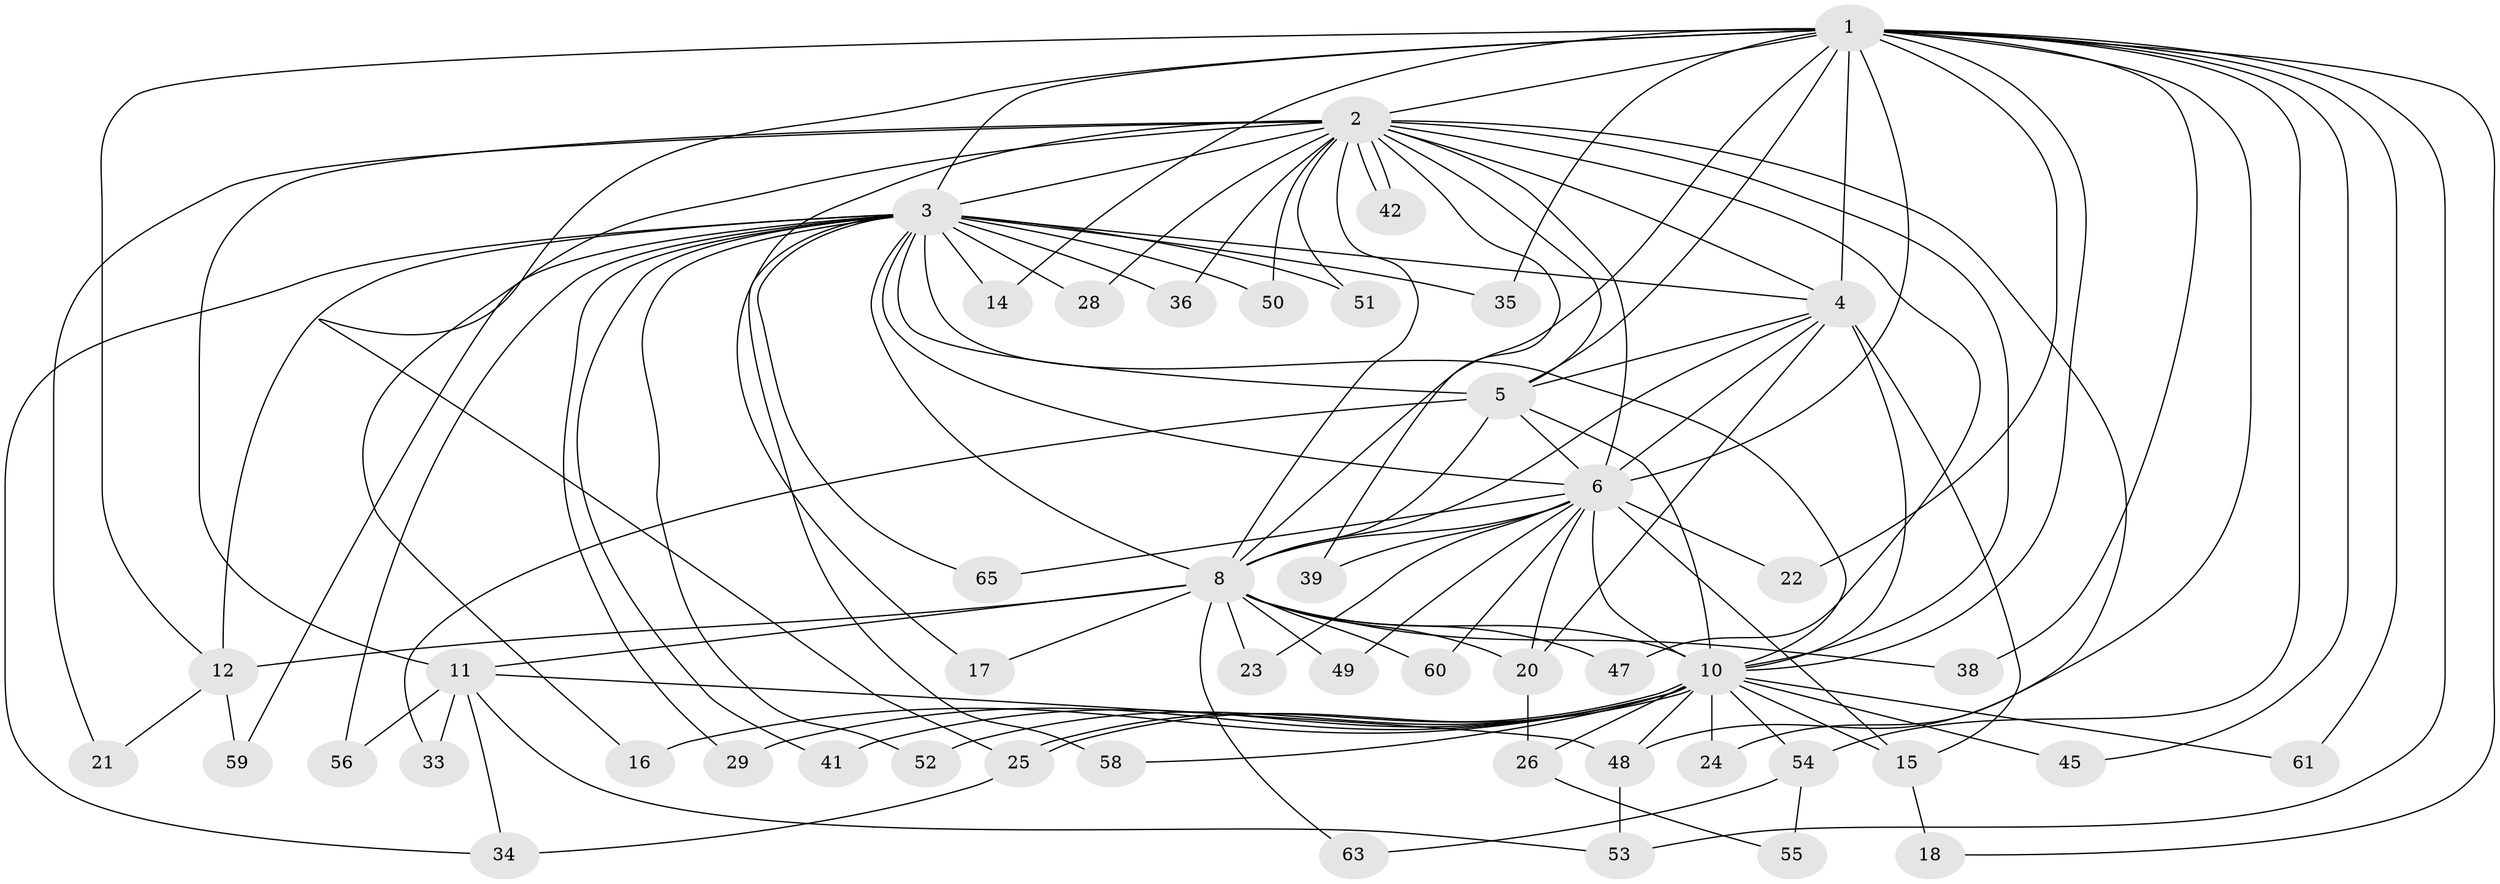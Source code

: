 // original degree distribution, {18: 0.015151515151515152, 24: 0.015151515151515152, 20: 0.030303030303030304, 12: 0.015151515151515152, 11: 0.015151515151515152, 14: 0.030303030303030304, 23: 0.015151515151515152, 13: 0.015151515151515152, 5: 0.030303030303030304, 4: 0.07575757575757576, 2: 0.6060606060606061, 3: 0.10606060606060606, 8: 0.015151515151515152, 6: 0.015151515151515152}
// Generated by graph-tools (version 1.1) at 2025/11/02/27/25 16:11:02]
// undirected, 49 vertices, 117 edges
graph export_dot {
graph [start="1"]
  node [color=gray90,style=filled];
  1 [super="+9"];
  2 [super="+13"];
  3 [super="+7"];
  4 [super="+64"];
  5 [super="+37"];
  6 [super="+43"];
  8 [super="+46"];
  10 [super="+27"];
  11 [super="+19"];
  12 [super="+32"];
  14;
  15 [super="+57"];
  16;
  17;
  18;
  20 [super="+30"];
  21;
  22;
  23;
  24 [super="+44"];
  25 [super="+31"];
  26;
  28;
  29;
  33;
  34 [super="+40"];
  35;
  36;
  38;
  39;
  41;
  42;
  45;
  47;
  48 [super="+62"];
  49;
  50;
  51;
  52;
  53 [super="+66"];
  54;
  55;
  56;
  58;
  59;
  60;
  61;
  63;
  65;
  1 -- 2 [weight=2];
  1 -- 3 [weight=4];
  1 -- 4 [weight=3];
  1 -- 5 [weight=2];
  1 -- 6 [weight=2];
  1 -- 8 [weight=2];
  1 -- 10 [weight=2];
  1 -- 12;
  1 -- 22;
  1 -- 38;
  1 -- 45;
  1 -- 54;
  1 -- 61;
  1 -- 35;
  1 -- 14;
  1 -- 18;
  1 -- 53;
  1 -- 25;
  1 -- 48;
  2 -- 3 [weight=3];
  2 -- 4;
  2 -- 5;
  2 -- 6 [weight=2];
  2 -- 8;
  2 -- 10;
  2 -- 11;
  2 -- 16;
  2 -- 17;
  2 -- 21;
  2 -- 24;
  2 -- 28;
  2 -- 36;
  2 -- 39;
  2 -- 42;
  2 -- 42;
  2 -- 47;
  2 -- 50;
  2 -- 51;
  3 -- 4 [weight=2];
  3 -- 5 [weight=2];
  3 -- 6 [weight=2];
  3 -- 8 [weight=2];
  3 -- 10 [weight=2];
  3 -- 14;
  3 -- 29;
  3 -- 36;
  3 -- 41;
  3 -- 51;
  3 -- 52;
  3 -- 56;
  3 -- 58;
  3 -- 65;
  3 -- 35;
  3 -- 50;
  3 -- 59;
  3 -- 28;
  3 -- 34;
  3 -- 12;
  4 -- 5;
  4 -- 6;
  4 -- 8;
  4 -- 10;
  4 -- 15;
  4 -- 20;
  5 -- 6;
  5 -- 8 [weight=2];
  5 -- 10;
  5 -- 33;
  6 -- 8;
  6 -- 10;
  6 -- 22;
  6 -- 23;
  6 -- 39;
  6 -- 65;
  6 -- 49;
  6 -- 60;
  6 -- 15;
  6 -- 20;
  8 -- 10 [weight=3];
  8 -- 11 [weight=2];
  8 -- 12;
  8 -- 17;
  8 -- 20;
  8 -- 23;
  8 -- 38;
  8 -- 47;
  8 -- 49;
  8 -- 60;
  8 -- 63;
  10 -- 15;
  10 -- 16;
  10 -- 24 [weight=2];
  10 -- 25;
  10 -- 25;
  10 -- 26;
  10 -- 45;
  10 -- 48;
  10 -- 52;
  10 -- 54;
  10 -- 41;
  10 -- 29;
  10 -- 58;
  10 -- 61;
  11 -- 33;
  11 -- 56;
  11 -- 48;
  11 -- 34;
  11 -- 53;
  12 -- 21;
  12 -- 59;
  15 -- 18;
  20 -- 26;
  25 -- 34;
  26 -- 55;
  48 -- 53;
  54 -- 55;
  54 -- 63;
}
